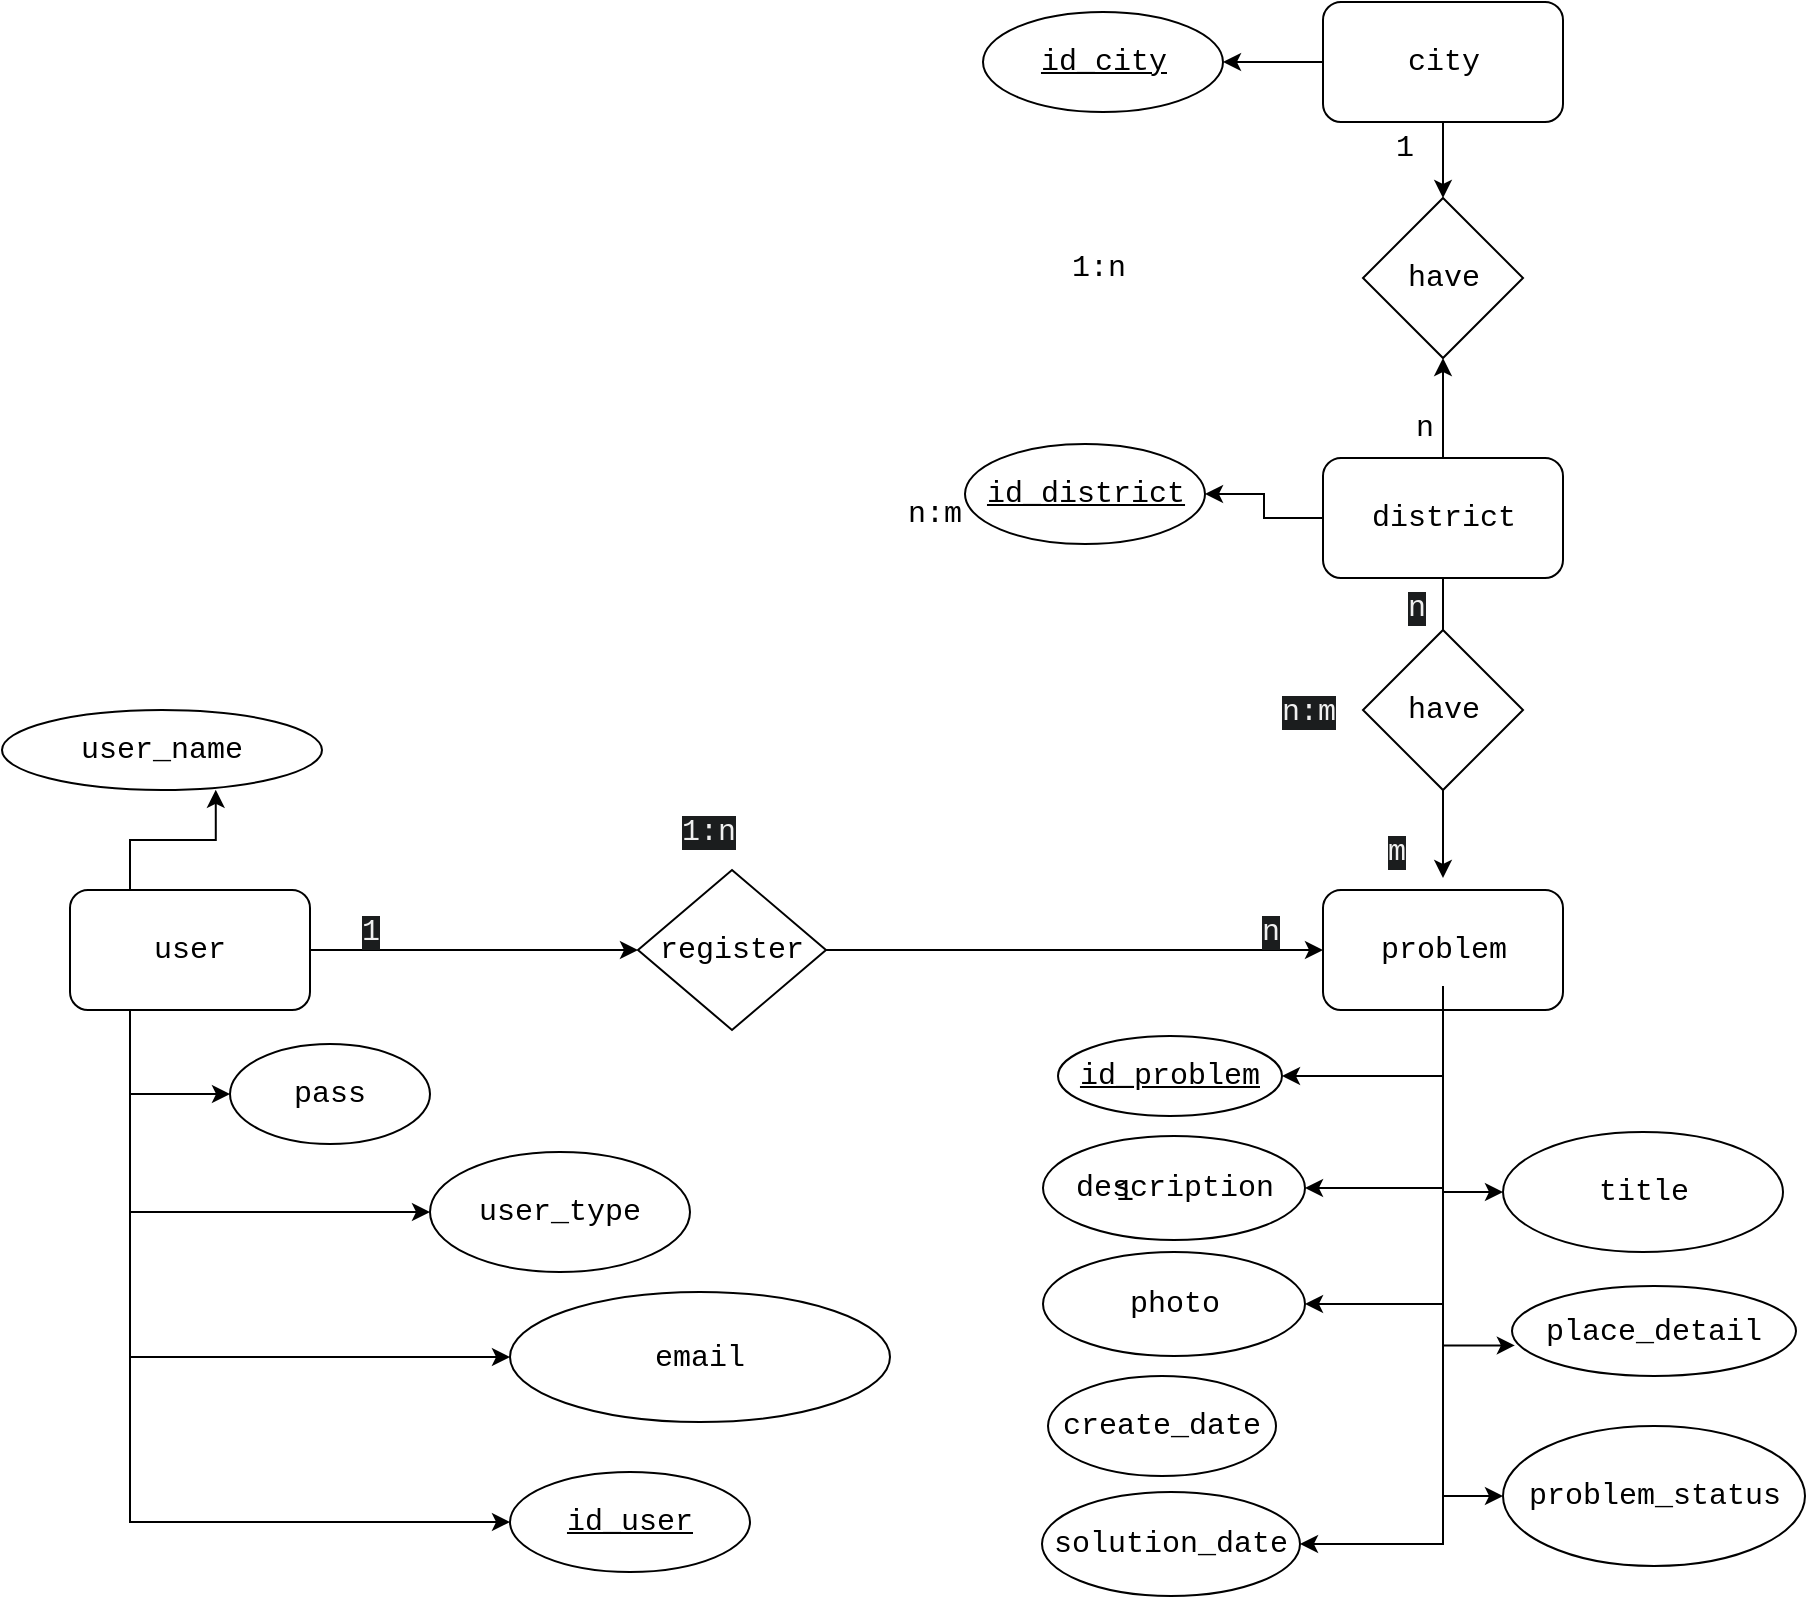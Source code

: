 <mxfile version="22.1.2" type="device" pages="2">
  <diagram name="Página-1" id="GAR4R28EWUCzNYiQtYr6">
    <mxGraphModel dx="1193" dy="843" grid="1" gridSize="10" guides="1" tooltips="1" connect="1" arrows="1" fold="1" page="1" pageScale="1" pageWidth="1169" pageHeight="827" math="0" shadow="0">
      <root>
        <mxCell id="0" />
        <mxCell id="1" parent="0" />
        <mxCell id="BLcdpZsHdNyAsSCQdywc-11" style="edgeStyle=orthogonalEdgeStyle;rounded=0;orthogonalLoop=1;jettySize=auto;html=1;entryX=0.5;entryY=0;entryDx=0;entryDy=0;" parent="1" target="BLcdpZsHdNyAsSCQdywc-34" edge="1">
          <mxGeometry relative="1" as="geometry">
            <mxPoint x="912.5" y="80" as="sourcePoint" />
            <mxPoint x="914" y="165" as="targetPoint" />
          </mxGeometry>
        </mxCell>
        <mxCell id="FmNl-kXJ-F9vlVwmfRV5-4" style="edgeStyle=orthogonalEdgeStyle;rounded=0;orthogonalLoop=1;jettySize=auto;html=1;exitX=0;exitY=0.5;exitDx=0;exitDy=0;entryX=1;entryY=0.5;entryDx=0;entryDy=0;" parent="1" source="BLcdpZsHdNyAsSCQdywc-1" target="BLcdpZsHdNyAsSCQdywc-19" edge="1">
          <mxGeometry relative="1" as="geometry">
            <mxPoint x="938.5" y="308" as="sourcePoint" />
            <mxPoint x="1120.54" y="85" as="targetPoint" />
          </mxGeometry>
        </mxCell>
        <mxCell id="BLcdpZsHdNyAsSCQdywc-1" value="district" style="rounded=1;whiteSpace=wrap;html=1;fontFamily=Courier New;fontSize=15;" parent="1" vertex="1">
          <mxGeometry x="852.5" y="248" width="120" height="60" as="geometry" />
        </mxCell>
        <mxCell id="FmNl-kXJ-F9vlVwmfRV5-9" style="edgeStyle=orthogonalEdgeStyle;rounded=0;orthogonalLoop=1;jettySize=auto;html=1;exitX=0.5;exitY=1;exitDx=0;exitDy=0;entryX=0;entryY=0.5;entryDx=0;entryDy=0;" parent="1" source="BLcdpZsHdNyAsSCQdywc-2" target="BLcdpZsHdNyAsSCQdywc-29" edge="1">
          <mxGeometry relative="1" as="geometry" />
        </mxCell>
        <mxCell id="pCOlOG4T80mEV2TOWazf-6" style="edgeStyle=orthogonalEdgeStyle;rounded=0;orthogonalLoop=1;jettySize=auto;html=1;exitX=0.5;exitY=1;exitDx=0;exitDy=0;entryX=0;entryY=0.5;entryDx=0;entryDy=0;" parent="1" source="BLcdpZsHdNyAsSCQdywc-2" target="BLcdpZsHdNyAsSCQdywc-17" edge="1">
          <mxGeometry relative="1" as="geometry" />
        </mxCell>
        <mxCell id="pCOlOG4T80mEV2TOWazf-7" style="edgeStyle=orthogonalEdgeStyle;rounded=0;orthogonalLoop=1;jettySize=auto;html=1;exitX=0.5;exitY=1;exitDx=0;exitDy=0;entryX=1;entryY=0.5;entryDx=0;entryDy=0;" parent="1" source="BLcdpZsHdNyAsSCQdywc-2" target="BLcdpZsHdNyAsSCQdywc-31" edge="1">
          <mxGeometry relative="1" as="geometry" />
        </mxCell>
        <mxCell id="pCOlOG4T80mEV2TOWazf-8" style="edgeStyle=orthogonalEdgeStyle;rounded=0;orthogonalLoop=1;jettySize=auto;html=1;exitX=0.5;exitY=1;exitDx=0;exitDy=0;entryX=1;entryY=0.5;entryDx=0;entryDy=0;" parent="1" source="BLcdpZsHdNyAsSCQdywc-2" target="BLcdpZsHdNyAsSCQdywc-15" edge="1">
          <mxGeometry relative="1" as="geometry" />
        </mxCell>
        <mxCell id="pCOlOG4T80mEV2TOWazf-9" style="edgeStyle=orthogonalEdgeStyle;rounded=0;orthogonalLoop=1;jettySize=auto;html=1;exitX=0.5;exitY=1;exitDx=0;exitDy=0;entryX=1;entryY=0.5;entryDx=0;entryDy=0;" parent="1" source="BLcdpZsHdNyAsSCQdywc-2" target="pCOlOG4T80mEV2TOWazf-1" edge="1">
          <mxGeometry relative="1" as="geometry" />
        </mxCell>
        <mxCell id="pCOlOG4T80mEV2TOWazf-10" style="edgeStyle=orthogonalEdgeStyle;rounded=0;orthogonalLoop=1;jettySize=auto;html=1;exitX=0.5;exitY=1;exitDx=0;exitDy=0;entryX=1;entryY=0.5;entryDx=0;entryDy=0;" parent="1" source="BLcdpZsHdNyAsSCQdywc-2" target="BLcdpZsHdNyAsSCQdywc-16" edge="1">
          <mxGeometry relative="1" as="geometry" />
        </mxCell>
        <mxCell id="BLcdpZsHdNyAsSCQdywc-2" value="problem" style="rounded=1;whiteSpace=wrap;html=1;fontFamily=Courier New;fontSize=15;" parent="1" vertex="1">
          <mxGeometry x="852.5" y="464" width="120" height="60" as="geometry" />
        </mxCell>
        <mxCell id="BLcdpZsHdNyAsSCQdywc-9" style="edgeStyle=orthogonalEdgeStyle;rounded=0;orthogonalLoop=1;jettySize=auto;html=1;exitX=0.25;exitY=1;exitDx=0;exitDy=0;entryX=0;entryY=0.5;entryDx=0;entryDy=0;" parent="1" source="BLcdpZsHdNyAsSCQdywc-3" target="BLcdpZsHdNyAsSCQdywc-8" edge="1">
          <mxGeometry relative="1" as="geometry" />
        </mxCell>
        <mxCell id="BLcdpZsHdNyAsSCQdywc-10" style="edgeStyle=orthogonalEdgeStyle;rounded=0;orthogonalLoop=1;jettySize=auto;html=1;exitX=1;exitY=0.5;exitDx=0;exitDy=0;entryX=0;entryY=0.5;entryDx=0;entryDy=0;" parent="1" source="BLcdpZsHdNyAsSCQdywc-35" target="BLcdpZsHdNyAsSCQdywc-2" edge="1">
          <mxGeometry relative="1" as="geometry" />
        </mxCell>
        <mxCell id="BLcdpZsHdNyAsSCQdywc-48" style="edgeStyle=orthogonalEdgeStyle;rounded=0;orthogonalLoop=1;jettySize=auto;html=1;exitX=0.25;exitY=1;exitDx=0;exitDy=0;entryX=0;entryY=0.5;entryDx=0;entryDy=0;" parent="1" source="BLcdpZsHdNyAsSCQdywc-3" target="BLcdpZsHdNyAsSCQdywc-47" edge="1">
          <mxGeometry relative="1" as="geometry" />
        </mxCell>
        <mxCell id="FmNl-kXJ-F9vlVwmfRV5-1" style="edgeStyle=orthogonalEdgeStyle;rounded=0;orthogonalLoop=1;jettySize=auto;html=1;exitX=0.25;exitY=1;exitDx=0;exitDy=0;entryX=0;entryY=0.5;entryDx=0;entryDy=0;" parent="1" source="BLcdpZsHdNyAsSCQdywc-3" target="BLcdpZsHdNyAsSCQdywc-51" edge="1">
          <mxGeometry relative="1" as="geometry" />
        </mxCell>
        <mxCell id="FmNl-kXJ-F9vlVwmfRV5-2" style="edgeStyle=orthogonalEdgeStyle;rounded=0;orthogonalLoop=1;jettySize=auto;html=1;exitX=0.25;exitY=1;exitDx=0;exitDy=0;entryX=0;entryY=0.5;entryDx=0;entryDy=0;" parent="1" source="BLcdpZsHdNyAsSCQdywc-3" target="BLcdpZsHdNyAsSCQdywc-6" edge="1">
          <mxGeometry relative="1" as="geometry" />
        </mxCell>
        <mxCell id="BLcdpZsHdNyAsSCQdywc-3" value="user" style="rounded=1;whiteSpace=wrap;html=1;fontFamily=Courier New;fontSize=15;" parent="1" vertex="1">
          <mxGeometry x="226" y="464" width="120" height="60" as="geometry" />
        </mxCell>
        <mxCell id="BLcdpZsHdNyAsSCQdywc-5" value="create_date" style="ellipse;whiteSpace=wrap;html=1;fontFamily=Courier New;fontSize=15;" parent="1" vertex="1">
          <mxGeometry x="715" y="707" width="114" height="50" as="geometry" />
        </mxCell>
        <mxCell id="BLcdpZsHdNyAsSCQdywc-6" value="pass" style="ellipse;whiteSpace=wrap;html=1;fontFamily=Courier New;fontSize=15;" parent="1" vertex="1">
          <mxGeometry x="306" y="541" width="100" height="50" as="geometry" />
        </mxCell>
        <mxCell id="BLcdpZsHdNyAsSCQdywc-7" value="user_name" style="ellipse;whiteSpace=wrap;html=1;fontFamily=Courier New;fontSize=15;" parent="1" vertex="1">
          <mxGeometry x="192" y="374" width="160" height="40" as="geometry" />
        </mxCell>
        <mxCell id="BLcdpZsHdNyAsSCQdywc-8" value="&lt;u&gt;id_user&lt;/u&gt;" style="ellipse;whiteSpace=wrap;html=1;fontFamily=Courier New;fontSize=15;" parent="1" vertex="1">
          <mxGeometry x="446" y="755" width="120" height="50" as="geometry" />
        </mxCell>
        <mxCell id="BLcdpZsHdNyAsSCQdywc-12" style="edgeStyle=orthogonalEdgeStyle;rounded=0;orthogonalLoop=1;jettySize=auto;html=1;exitX=0.25;exitY=0;exitDx=0;exitDy=0;entryX=0.668;entryY=0.997;entryDx=0;entryDy=0;entryPerimeter=0;" parent="1" source="BLcdpZsHdNyAsSCQdywc-3" edge="1" target="BLcdpZsHdNyAsSCQdywc-7">
          <mxGeometry relative="1" as="geometry">
            <mxPoint x="260" y="410" as="targetPoint" />
          </mxGeometry>
        </mxCell>
        <mxCell id="BLcdpZsHdNyAsSCQdywc-15" value="description" style="ellipse;whiteSpace=wrap;html=1;fontFamily=Courier New;fontSize=15;" parent="1" vertex="1">
          <mxGeometry x="712.5" y="587" width="131" height="52" as="geometry" />
        </mxCell>
        <mxCell id="BLcdpZsHdNyAsSCQdywc-16" value="solution_date" style="ellipse;whiteSpace=wrap;html=1;fontFamily=Courier New;fontSize=15;" parent="1" vertex="1">
          <mxGeometry x="712" y="765" width="129" height="52" as="geometry" />
        </mxCell>
        <mxCell id="BLcdpZsHdNyAsSCQdywc-17" value="title" style="ellipse;whiteSpace=wrap;html=1;fontFamily=Courier New;fontSize=15;" parent="1" vertex="1">
          <mxGeometry x="942.5" y="585" width="140" height="60" as="geometry" />
        </mxCell>
        <mxCell id="BLcdpZsHdNyAsSCQdywc-19" value="id_district" style="ellipse;whiteSpace=wrap;html=1;fontFamily=Courier New;fontSize=15;fontStyle=4" parent="1" vertex="1">
          <mxGeometry x="673.5" y="241" width="120" height="50" as="geometry" />
        </mxCell>
        <mxCell id="BLcdpZsHdNyAsSCQdywc-29" value="problem_status" style="ellipse;whiteSpace=wrap;html=1;fontFamily=Courier New;fontSize=15;" parent="1" vertex="1">
          <mxGeometry x="942.5" y="732" width="151" height="70" as="geometry" />
        </mxCell>
        <mxCell id="BLcdpZsHdNyAsSCQdywc-30" value="place_detail" style="ellipse;whiteSpace=wrap;html=1;fontFamily=Courier New;fontSize=15;" parent="1" vertex="1">
          <mxGeometry x="947" y="662" width="142" height="45" as="geometry" />
        </mxCell>
        <mxCell id="BLcdpZsHdNyAsSCQdywc-36" value="" style="edgeStyle=orthogonalEdgeStyle;rounded=0;orthogonalLoop=1;jettySize=auto;html=1;exitX=0.5;exitY=0;exitDx=0;exitDy=0;" parent="1" source="BLcdpZsHdNyAsSCQdywc-1" target="BLcdpZsHdNyAsSCQdywc-34" edge="1">
          <mxGeometry relative="1" as="geometry">
            <mxPoint x="843.5" y="265" as="sourcePoint" />
            <mxPoint x="1013.5" y="265" as="targetPoint" />
          </mxGeometry>
        </mxCell>
        <mxCell id="BLcdpZsHdNyAsSCQdywc-34" value="have" style="rhombus;whiteSpace=wrap;html=1;fontFamily=Courier New;fontSize=15;" parent="1" vertex="1">
          <mxGeometry x="872.5" y="118" width="80" height="80" as="geometry" />
        </mxCell>
        <mxCell id="BLcdpZsHdNyAsSCQdywc-41" value="1" style="text;html=1;align=center;verticalAlign=middle;resizable=0;points=[];autosize=1;strokeColor=none;fillColor=none;fontFamily=Courier New;fontSize=15;" parent="1" vertex="1">
          <mxGeometry x="737.5" y="600" width="30" height="30" as="geometry" />
        </mxCell>
        <mxCell id="BLcdpZsHdNyAsSCQdywc-42" value="n:m" style="text;html=1;align=center;verticalAlign=middle;resizable=0;points=[];autosize=1;strokeColor=none;fillColor=none;fontFamily=Courier New;fontSize=15;" parent="1" vertex="1">
          <mxGeometry x="632.5" y="261" width="50" height="30" as="geometry" />
        </mxCell>
        <mxCell id="BLcdpZsHdNyAsSCQdywc-47" value="user_type" style="ellipse;whiteSpace=wrap;html=1;fontFamily=Courier New;fontSize=15;" parent="1" vertex="1">
          <mxGeometry x="406" y="595" width="130" height="60" as="geometry" />
        </mxCell>
        <mxCell id="BLcdpZsHdNyAsSCQdywc-51" value="email" style="ellipse;whiteSpace=wrap;html=1;fontFamily=Courier New;fontSize=15;" parent="1" vertex="1">
          <mxGeometry x="446" y="665" width="190" height="65" as="geometry" />
        </mxCell>
        <mxCell id="BLcdpZsHdNyAsSCQdywc-31" value="&lt;u&gt;id_problem&lt;/u&gt;" style="ellipse;whiteSpace=wrap;html=1;fontFamily=Courier New;fontSize=15;" parent="1" vertex="1">
          <mxGeometry x="720" y="537" width="112" height="40" as="geometry" />
        </mxCell>
        <mxCell id="FmNl-kXJ-F9vlVwmfRV5-10" style="edgeStyle=orthogonalEdgeStyle;rounded=0;orthogonalLoop=1;jettySize=auto;html=1;entryX=0.01;entryY=0.66;entryDx=0;entryDy=0;entryPerimeter=0;" parent="1" target="BLcdpZsHdNyAsSCQdywc-30" edge="1">
          <mxGeometry relative="1" as="geometry">
            <mxPoint x="912.5" y="512" as="sourcePoint" />
            <Array as="points">
              <mxPoint x="912.5" y="692" />
            </Array>
          </mxGeometry>
        </mxCell>
        <mxCell id="pCOlOG4T80mEV2TOWazf-1" value="photo" style="ellipse;whiteSpace=wrap;html=1;fontFamily=Courier New;fontSize=15;" parent="1" vertex="1">
          <mxGeometry x="712.5" y="645" width="131" height="52" as="geometry" />
        </mxCell>
        <mxCell id="pCOlOG4T80mEV2TOWazf-3" style="edgeStyle=orthogonalEdgeStyle;rounded=0;orthogonalLoop=1;jettySize=auto;html=1;exitX=0;exitY=0.5;exitDx=0;exitDy=0;entryX=1;entryY=0.5;entryDx=0;entryDy=0;" parent="1" source="pCOlOG4T80mEV2TOWazf-4" target="pCOlOG4T80mEV2TOWazf-5" edge="1">
          <mxGeometry relative="1" as="geometry">
            <mxPoint x="771.5" y="5" as="sourcePoint" />
            <mxPoint x="761.5" y="95" as="targetPoint" />
          </mxGeometry>
        </mxCell>
        <mxCell id="pCOlOG4T80mEV2TOWazf-4" value="city" style="rounded=1;whiteSpace=wrap;html=1;fontFamily=Courier New;fontSize=15;" parent="1" vertex="1">
          <mxGeometry x="852.5" y="20" width="120" height="60" as="geometry" />
        </mxCell>
        <mxCell id="pCOlOG4T80mEV2TOWazf-5" value="id_city" style="ellipse;whiteSpace=wrap;html=1;fontFamily=Courier New;fontSize=15;fontStyle=4" parent="1" vertex="1">
          <mxGeometry x="682.5" y="25" width="120" height="50" as="geometry" />
        </mxCell>
        <mxCell id="pCOlOG4T80mEV2TOWazf-11" style="edgeStyle=orthogonalEdgeStyle;rounded=0;orthogonalLoop=1;jettySize=auto;html=1;exitX=0.5;exitY=1;exitDx=0;exitDy=0;entryX=0.5;entryY=-0.1;entryDx=0;entryDy=0;entryPerimeter=0;" parent="1" source="BLcdpZsHdNyAsSCQdywc-1" target="BLcdpZsHdNyAsSCQdywc-2" edge="1">
          <mxGeometry relative="1" as="geometry" />
        </mxCell>
        <mxCell id="pCOlOG4T80mEV2TOWazf-12" value="&lt;font style=&quot;font-size: 15px;&quot; face=&quot;Courier New&quot;&gt;1&lt;/font&gt;" style="text;html=1;align=center;verticalAlign=middle;resizable=0;points=[];autosize=1;strokeColor=none;fillColor=none;" parent="1" vertex="1">
          <mxGeometry x="877.5" y="78" width="30" height="30" as="geometry" />
        </mxCell>
        <mxCell id="pCOlOG4T80mEV2TOWazf-13" value="&lt;font style=&quot;font-size: 15px;&quot; face=&quot;Courier New&quot;&gt;n&lt;/font&gt;" style="text;html=1;align=center;verticalAlign=middle;resizable=0;points=[];autosize=1;strokeColor=none;fillColor=none;" parent="1" vertex="1">
          <mxGeometry x="887.5" y="218" width="30" height="30" as="geometry" />
        </mxCell>
        <mxCell id="pCOlOG4T80mEV2TOWazf-17" value="" style="edgeStyle=orthogonalEdgeStyle;rounded=0;orthogonalLoop=1;jettySize=auto;html=1;exitX=1;exitY=0.5;exitDx=0;exitDy=0;entryX=0;entryY=0.5;entryDx=0;entryDy=0;" parent="1" source="BLcdpZsHdNyAsSCQdywc-3" target="BLcdpZsHdNyAsSCQdywc-35" edge="1">
          <mxGeometry relative="1" as="geometry">
            <mxPoint x="346" y="494" as="sourcePoint" />
            <mxPoint x="853" y="494" as="targetPoint" />
          </mxGeometry>
        </mxCell>
        <mxCell id="BLcdpZsHdNyAsSCQdywc-35" value="register" style="rhombus;whiteSpace=wrap;html=1;fontFamily=Courier New;fontSize=15;" parent="1" vertex="1">
          <mxGeometry x="510" y="454" width="94" height="80" as="geometry" />
        </mxCell>
        <mxCell id="1_8PZ2_dkUsIVvEf_2Z9-1" value="&lt;font style=&quot;font-size: 15px;&quot; face=&quot;Courier New&quot;&gt;1:n&lt;/font&gt;" style="text;html=1;align=center;verticalAlign=middle;resizable=0;points=[];autosize=1;strokeColor=none;fillColor=none;" vertex="1" parent="1">
          <mxGeometry x="715" y="138" width="50" height="30" as="geometry" />
        </mxCell>
        <mxCell id="1_8PZ2_dkUsIVvEf_2Z9-3" value="have" style="rhombus;whiteSpace=wrap;html=1;fontFamily=Courier New;fontSize=15;" vertex="1" parent="1">
          <mxGeometry x="872.5" y="334" width="80" height="80" as="geometry" />
        </mxCell>
        <mxCell id="1_8PZ2_dkUsIVvEf_2Z9-5" value="&lt;span style=&quot;color: rgb(240, 240, 240); font-family: &amp;quot;Courier New&amp;quot;; font-size: 15px; font-style: normal; font-variant-ligatures: normal; font-variant-caps: normal; font-weight: 400; letter-spacing: normal; orphans: 2; text-align: center; text-indent: 0px; text-transform: none; widows: 2; word-spacing: 0px; -webkit-text-stroke-width: 0px; background-color: rgb(27, 29, 30); text-decoration-thickness: initial; text-decoration-style: initial; text-decoration-color: initial; float: none; display: inline !important;&quot;&gt;n&lt;/span&gt;" style="text;whiteSpace=wrap;html=1;" vertex="1" parent="1">
          <mxGeometry x="892.5" y="308" width="40" height="40" as="geometry" />
        </mxCell>
        <mxCell id="1_8PZ2_dkUsIVvEf_2Z9-6" value="&lt;span style=&quot;color: rgb(240, 240, 240); font-family: &amp;quot;Courier New&amp;quot;; font-size: 15px; font-style: normal; font-variant-ligatures: normal; font-variant-caps: normal; font-weight: 400; letter-spacing: normal; orphans: 2; text-align: center; text-indent: 0px; text-transform: none; widows: 2; word-spacing: 0px; -webkit-text-stroke-width: 0px; background-color: rgb(27, 29, 30); text-decoration-thickness: initial; text-decoration-style: initial; text-decoration-color: initial; float: none; display: inline !important;&quot;&gt;m&lt;/span&gt;" style="text;whiteSpace=wrap;html=1;" vertex="1" parent="1">
          <mxGeometry x="882.5" y="430" width="40" height="40" as="geometry" />
        </mxCell>
        <mxCell id="1_8PZ2_dkUsIVvEf_2Z9-7" value="&lt;span style=&quot;color: rgb(240, 240, 240); font-family: &amp;quot;Courier New&amp;quot;; font-size: 15px; font-style: normal; font-variant-ligatures: normal; font-variant-caps: normal; font-weight: 400; letter-spacing: normal; orphans: 2; text-align: center; text-indent: 0px; text-transform: none; widows: 2; word-spacing: 0px; -webkit-text-stroke-width: 0px; background-color: rgb(27, 29, 30); text-decoration-thickness: initial; text-decoration-style: initial; text-decoration-color: initial; float: none; display: inline !important;&quot;&gt;n:m&lt;/span&gt;" style="text;whiteSpace=wrap;html=1;" vertex="1" parent="1">
          <mxGeometry x="830" y="360" width="40" height="40" as="geometry" />
        </mxCell>
        <mxCell id="1_8PZ2_dkUsIVvEf_2Z9-8" value="&lt;span style=&quot;color: rgb(240, 240, 240); font-family: &amp;quot;Courier New&amp;quot;; font-size: 15px; font-style: normal; font-variant-ligatures: normal; font-variant-caps: normal; font-weight: 400; letter-spacing: normal; orphans: 2; text-align: center; text-indent: 0px; text-transform: none; widows: 2; word-spacing: 0px; -webkit-text-stroke-width: 0px; background-color: rgb(27, 29, 30); text-decoration-thickness: initial; text-decoration-style: initial; text-decoration-color: initial; float: none; display: inline !important;&quot;&gt;1&lt;/span&gt;" style="text;whiteSpace=wrap;html=1;" vertex="1" parent="1">
          <mxGeometry x="370" y="470" width="40" height="40" as="geometry" />
        </mxCell>
        <mxCell id="1_8PZ2_dkUsIVvEf_2Z9-9" value="&lt;span style=&quot;color: rgb(240, 240, 240); font-family: &amp;quot;Courier New&amp;quot;; font-size: 15px; font-style: normal; font-variant-ligatures: normal; font-variant-caps: normal; font-weight: 400; letter-spacing: normal; orphans: 2; text-align: center; text-indent: 0px; text-transform: none; widows: 2; word-spacing: 0px; -webkit-text-stroke-width: 0px; background-color: rgb(27, 29, 30); text-decoration-thickness: initial; text-decoration-style: initial; text-decoration-color: initial; float: none; display: inline !important;&quot;&gt;n&lt;/span&gt;" style="text;whiteSpace=wrap;html=1;" vertex="1" parent="1">
          <mxGeometry x="820" y="470" width="40" height="40" as="geometry" />
        </mxCell>
        <mxCell id="1_8PZ2_dkUsIVvEf_2Z9-10" value="&lt;span style=&quot;color: rgb(240, 240, 240); font-family: &amp;quot;Courier New&amp;quot;; font-size: 15px; font-style: normal; font-variant-ligatures: normal; font-variant-caps: normal; font-weight: 400; letter-spacing: normal; orphans: 2; text-align: center; text-indent: 0px; text-transform: none; widows: 2; word-spacing: 0px; -webkit-text-stroke-width: 0px; background-color: rgb(27, 29, 30); text-decoration-thickness: initial; text-decoration-style: initial; text-decoration-color: initial; float: none; display: inline !important;&quot;&gt;1:n&lt;/span&gt;" style="text;whiteSpace=wrap;html=1;" vertex="1" parent="1">
          <mxGeometry x="530" y="420" width="40" height="40" as="geometry" />
        </mxCell>
      </root>
    </mxGraphModel>
  </diagram>
  <diagram id="8pz4o5p5knSB4_9SY_7Q" name="Página-2">
    <mxGraphModel dx="954" dy="674" grid="1" gridSize="10" guides="1" tooltips="1" connect="1" arrows="1" fold="1" page="1" pageScale="1" pageWidth="827" pageHeight="1169" math="0" shadow="0">
      <root>
        <mxCell id="0" />
        <mxCell id="1" parent="0" />
        <mxCell id="dCn2HgZfOZdPRtcsAnI8-14" value="district" style="shape=table;startSize=30;container=1;collapsible=1;childLayout=tableLayout;fixedRows=1;rowLines=0;fontStyle=1;align=center;resizeLast=1;html=1;whiteSpace=wrap;fontFamily=Courier New;fontSize=15;" parent="1" vertex="1">
          <mxGeometry x="610" y="300" width="210" height="120" as="geometry" />
        </mxCell>
        <mxCell id="IVFl2d47y_IsgbFFyikV-51" value="" style="shape=tableRow;horizontal=0;startSize=0;swimlaneHead=0;swimlaneBody=0;fillColor=none;collapsible=0;dropTarget=0;points=[[0,0.5],[1,0.5]];portConstraint=eastwest;top=0;left=0;right=0;bottom=1;html=1;" parent="dCn2HgZfOZdPRtcsAnI8-14" vertex="1">
          <mxGeometry y="30" width="210" height="30" as="geometry" />
        </mxCell>
        <mxCell id="IVFl2d47y_IsgbFFyikV-52" value="&lt;font face=&quot;Courier New&quot;&gt;PK&lt;/font&gt;" style="shape=partialRectangle;connectable=0;fillColor=none;top=0;left=0;bottom=0;right=0;fontStyle=1;overflow=hidden;html=1;whiteSpace=wrap;fontSize=15;" parent="IVFl2d47y_IsgbFFyikV-51" vertex="1">
          <mxGeometry width="60" height="30" as="geometry">
            <mxRectangle width="60" height="30" as="alternateBounds" />
          </mxGeometry>
        </mxCell>
        <mxCell id="IVFl2d47y_IsgbFFyikV-53" value="&lt;font face=&quot;Courier New&quot;&gt;id_district&lt;/font&gt;" style="shape=partialRectangle;connectable=0;fillColor=none;top=0;left=0;bottom=0;right=0;align=left;spacingLeft=6;fontStyle=1;overflow=hidden;html=1;whiteSpace=wrap;fontSize=15;" parent="IVFl2d47y_IsgbFFyikV-51" vertex="1">
          <mxGeometry x="60" width="150" height="30" as="geometry">
            <mxRectangle width="150" height="30" as="alternateBounds" />
          </mxGeometry>
        </mxCell>
        <mxCell id="0sBkbebi3kNoGjMeTg1P-27" value="" style="shape=tableRow;horizontal=0;startSize=0;swimlaneHead=0;swimlaneBody=0;fillColor=none;collapsible=0;dropTarget=0;points=[[0,0.5],[1,0.5]];portConstraint=eastwest;top=0;left=0;right=0;bottom=1;html=1;" parent="dCn2HgZfOZdPRtcsAnI8-14" vertex="1">
          <mxGeometry y="60" width="210" height="30" as="geometry" />
        </mxCell>
        <mxCell id="0sBkbebi3kNoGjMeTg1P-28" value="&lt;font face=&quot;Courier New&quot;&gt;FK&lt;/font&gt;" style="shape=partialRectangle;connectable=0;fillColor=none;top=0;left=0;bottom=0;right=0;fontStyle=1;overflow=hidden;html=1;whiteSpace=wrap;fontSize=15;" parent="0sBkbebi3kNoGjMeTg1P-27" vertex="1">
          <mxGeometry width="60" height="30" as="geometry">
            <mxRectangle width="60" height="30" as="alternateBounds" />
          </mxGeometry>
        </mxCell>
        <mxCell id="0sBkbebi3kNoGjMeTg1P-29" value="&lt;font face=&quot;Courier New&quot;&gt;id_city&lt;/font&gt;" style="shape=partialRectangle;connectable=0;fillColor=none;top=0;left=0;bottom=0;right=0;align=left;spacingLeft=6;fontStyle=1;overflow=hidden;html=1;whiteSpace=wrap;fontSize=15;" parent="0sBkbebi3kNoGjMeTg1P-27" vertex="1">
          <mxGeometry x="60" width="150" height="30" as="geometry">
            <mxRectangle width="150" height="30" as="alternateBounds" />
          </mxGeometry>
        </mxCell>
        <mxCell id="A0xj03TIXSlnZQW4q2QY-1" value="" style="shape=tableRow;horizontal=0;startSize=0;swimlaneHead=0;swimlaneBody=0;fillColor=none;collapsible=0;dropTarget=0;points=[[0,0.5],[1,0.5]];portConstraint=eastwest;top=0;left=0;right=0;bottom=0;html=1;perimeterSpacing=2;" parent="dCn2HgZfOZdPRtcsAnI8-14" vertex="1">
          <mxGeometry y="90" width="210" height="30" as="geometry" />
        </mxCell>
        <mxCell id="A0xj03TIXSlnZQW4q2QY-2" value="" style="shape=partialRectangle;connectable=0;fillColor=none;top=0;left=0;bottom=0;right=0;editable=1;overflow=hidden;html=1;whiteSpace=wrap;fontFamily=Courier New;fontSize=15;" parent="A0xj03TIXSlnZQW4q2QY-1" vertex="1">
          <mxGeometry width="60" height="30" as="geometry">
            <mxRectangle width="60" height="30" as="alternateBounds" />
          </mxGeometry>
        </mxCell>
        <mxCell id="A0xj03TIXSlnZQW4q2QY-3" value="city_name" style="shape=partialRectangle;connectable=0;fillColor=none;top=0;left=0;bottom=0;right=0;align=left;spacingLeft=6;overflow=hidden;html=1;whiteSpace=wrap;fontFamily=Courier New;fontSize=15;" parent="A0xj03TIXSlnZQW4q2QY-1" vertex="1">
          <mxGeometry x="60" width="150" height="30" as="geometry">
            <mxRectangle width="150" height="30" as="alternateBounds" />
          </mxGeometry>
        </mxCell>
        <mxCell id="dCn2HgZfOZdPRtcsAnI8-27" value="problem" style="shape=table;startSize=30;container=1;collapsible=1;childLayout=tableLayout;fixedRows=1;rowLines=0;fontStyle=1;align=center;resizeLast=1;html=1;whiteSpace=wrap;fontFamily=Courier New;fontSize=15;" parent="1" vertex="1">
          <mxGeometry x="586" y="480" width="230" height="270" as="geometry" />
        </mxCell>
        <mxCell id="IVFl2d47y_IsgbFFyikV-60" value="" style="shape=tableRow;horizontal=0;startSize=0;swimlaneHead=0;swimlaneBody=0;fillColor=none;collapsible=0;dropTarget=0;points=[[0,0.5],[1,0.5]];portConstraint=eastwest;top=0;left=0;right=0;bottom=1;html=1;" parent="dCn2HgZfOZdPRtcsAnI8-27" vertex="1">
          <mxGeometry y="30" width="230" height="30" as="geometry" />
        </mxCell>
        <mxCell id="IVFl2d47y_IsgbFFyikV-61" value="&lt;font face=&quot;Courier New&quot;&gt;PK&lt;/font&gt;" style="shape=partialRectangle;connectable=0;fillColor=none;top=0;left=0;bottom=0;right=0;fontStyle=1;overflow=hidden;html=1;whiteSpace=wrap;fontSize=15;" parent="IVFl2d47y_IsgbFFyikV-60" vertex="1">
          <mxGeometry width="60" height="30" as="geometry">
            <mxRectangle width="60" height="30" as="alternateBounds" />
          </mxGeometry>
        </mxCell>
        <mxCell id="IVFl2d47y_IsgbFFyikV-62" value="&lt;font face=&quot;Courier New&quot;&gt;id_problem&lt;/font&gt;" style="shape=partialRectangle;connectable=0;fillColor=none;top=0;left=0;bottom=0;right=0;align=left;spacingLeft=6;fontStyle=5;overflow=hidden;html=1;whiteSpace=wrap;fontSize=15;" parent="IVFl2d47y_IsgbFFyikV-60" vertex="1">
          <mxGeometry x="60" width="170" height="30" as="geometry">
            <mxRectangle width="170" height="30" as="alternateBounds" />
          </mxGeometry>
        </mxCell>
        <mxCell id="dCn2HgZfOZdPRtcsAnI8-31" value="" style="shape=tableRow;horizontal=0;startSize=0;swimlaneHead=0;swimlaneBody=0;fillColor=none;collapsible=0;dropTarget=0;points=[[0,0.5],[1,0.5]];portConstraint=eastwest;top=0;left=0;right=0;bottom=1;html=1;" parent="dCn2HgZfOZdPRtcsAnI8-27" vertex="1">
          <mxGeometry y="60" width="230" height="30" as="geometry" />
        </mxCell>
        <mxCell id="dCn2HgZfOZdPRtcsAnI8-32" value="&lt;font face=&quot;Courier New&quot;&gt;FK&lt;/font&gt;" style="shape=partialRectangle;connectable=0;fillColor=none;top=0;left=0;bottom=0;right=0;fontStyle=1;overflow=hidden;html=1;whiteSpace=wrap;fontSize=15;" parent="dCn2HgZfOZdPRtcsAnI8-31" vertex="1">
          <mxGeometry width="60" height="30" as="geometry">
            <mxRectangle width="60" height="30" as="alternateBounds" />
          </mxGeometry>
        </mxCell>
        <mxCell id="dCn2HgZfOZdPRtcsAnI8-33" value="&lt;font face=&quot;Courier New&quot;&gt;id_district&lt;/font&gt;" style="shape=partialRectangle;connectable=0;fillColor=none;top=0;left=0;bottom=0;right=0;align=left;spacingLeft=6;fontStyle=5;overflow=hidden;html=1;whiteSpace=wrap;fontSize=15;" parent="dCn2HgZfOZdPRtcsAnI8-31" vertex="1">
          <mxGeometry x="60" width="170" height="30" as="geometry">
            <mxRectangle width="170" height="30" as="alternateBounds" />
          </mxGeometry>
        </mxCell>
        <mxCell id="dCn2HgZfOZdPRtcsAnI8-34" value="" style="shape=tableRow;horizontal=0;startSize=0;swimlaneHead=0;swimlaneBody=0;fillColor=none;collapsible=0;dropTarget=0;points=[[0,0.5],[1,0.5]];portConstraint=eastwest;top=0;left=0;right=0;bottom=0;html=1;" parent="dCn2HgZfOZdPRtcsAnI8-27" vertex="1">
          <mxGeometry y="90" width="230" height="30" as="geometry" />
        </mxCell>
        <mxCell id="dCn2HgZfOZdPRtcsAnI8-35" value="" style="shape=partialRectangle;connectable=0;fillColor=none;top=0;left=0;bottom=0;right=0;editable=1;overflow=hidden;html=1;whiteSpace=wrap;fontFamily=Courier New;fontSize=15;" parent="dCn2HgZfOZdPRtcsAnI8-34" vertex="1">
          <mxGeometry width="60" height="30" as="geometry">
            <mxRectangle width="60" height="30" as="alternateBounds" />
          </mxGeometry>
        </mxCell>
        <mxCell id="dCn2HgZfOZdPRtcsAnI8-36" value="title" style="shape=partialRectangle;connectable=0;fillColor=none;top=0;left=0;bottom=0;right=0;align=left;spacingLeft=6;overflow=hidden;html=1;whiteSpace=wrap;fontFamily=Courier New;fontSize=15;" parent="dCn2HgZfOZdPRtcsAnI8-34" vertex="1">
          <mxGeometry x="60" width="170" height="30" as="geometry">
            <mxRectangle width="170" height="30" as="alternateBounds" />
          </mxGeometry>
        </mxCell>
        <mxCell id="dCn2HgZfOZdPRtcsAnI8-37" value="" style="shape=tableRow;horizontal=0;startSize=0;swimlaneHead=0;swimlaneBody=0;fillColor=none;collapsible=0;dropTarget=0;points=[[0,0.5],[1,0.5]];portConstraint=eastwest;top=0;left=0;right=0;bottom=0;html=1;" parent="dCn2HgZfOZdPRtcsAnI8-27" vertex="1">
          <mxGeometry y="120" width="230" height="30" as="geometry" />
        </mxCell>
        <mxCell id="dCn2HgZfOZdPRtcsAnI8-38" value="" style="shape=partialRectangle;connectable=0;fillColor=none;top=0;left=0;bottom=0;right=0;editable=1;overflow=hidden;html=1;whiteSpace=wrap;fontFamily=Courier New;fontSize=15;" parent="dCn2HgZfOZdPRtcsAnI8-37" vertex="1">
          <mxGeometry width="60" height="30" as="geometry">
            <mxRectangle width="60" height="30" as="alternateBounds" />
          </mxGeometry>
        </mxCell>
        <mxCell id="dCn2HgZfOZdPRtcsAnI8-39" value="description" style="shape=partialRectangle;connectable=0;fillColor=none;top=0;left=0;bottom=0;right=0;align=left;spacingLeft=6;overflow=hidden;html=1;whiteSpace=wrap;fontFamily=Courier New;fontSize=15;" parent="dCn2HgZfOZdPRtcsAnI8-37" vertex="1">
          <mxGeometry x="60" width="170" height="30" as="geometry">
            <mxRectangle width="170" height="30" as="alternateBounds" />
          </mxGeometry>
        </mxCell>
        <mxCell id="0sBkbebi3kNoGjMeTg1P-1" value="" style="shape=tableRow;horizontal=0;startSize=0;swimlaneHead=0;swimlaneBody=0;fillColor=none;collapsible=0;dropTarget=0;points=[[0,0.5],[1,0.5]];portConstraint=eastwest;top=0;left=0;right=0;bottom=0;html=1;" parent="dCn2HgZfOZdPRtcsAnI8-27" vertex="1">
          <mxGeometry y="150" width="230" height="30" as="geometry" />
        </mxCell>
        <mxCell id="0sBkbebi3kNoGjMeTg1P-2" value="" style="shape=partialRectangle;connectable=0;fillColor=none;top=0;left=0;bottom=0;right=0;editable=1;overflow=hidden;html=1;whiteSpace=wrap;fontFamily=Courier New;fontSize=15;" parent="0sBkbebi3kNoGjMeTg1P-1" vertex="1">
          <mxGeometry width="60" height="30" as="geometry">
            <mxRectangle width="60" height="30" as="alternateBounds" />
          </mxGeometry>
        </mxCell>
        <mxCell id="0sBkbebi3kNoGjMeTg1P-3" value="create_date" style="shape=partialRectangle;connectable=0;fillColor=none;top=0;left=0;bottom=0;right=0;align=left;spacingLeft=6;overflow=hidden;html=1;whiteSpace=wrap;fontFamily=Courier New;fontSize=15;" parent="0sBkbebi3kNoGjMeTg1P-1" vertex="1">
          <mxGeometry x="60" width="170" height="30" as="geometry">
            <mxRectangle width="170" height="30" as="alternateBounds" />
          </mxGeometry>
        </mxCell>
        <mxCell id="IVFl2d47y_IsgbFFyikV-85" value="" style="shape=tableRow;horizontal=0;startSize=0;swimlaneHead=0;swimlaneBody=0;fillColor=none;collapsible=0;dropTarget=0;points=[[0,0.5],[1,0.5]];portConstraint=eastwest;top=0;left=0;right=0;bottom=0;html=1;" parent="dCn2HgZfOZdPRtcsAnI8-27" vertex="1">
          <mxGeometry y="180" width="230" height="30" as="geometry" />
        </mxCell>
        <mxCell id="IVFl2d47y_IsgbFFyikV-86" value="" style="shape=partialRectangle;connectable=0;fillColor=none;top=0;left=0;bottom=0;right=0;editable=1;overflow=hidden;html=1;whiteSpace=wrap;fontFamily=Courier New;fontSize=15;" parent="IVFl2d47y_IsgbFFyikV-85" vertex="1">
          <mxGeometry width="60" height="30" as="geometry">
            <mxRectangle width="60" height="30" as="alternateBounds" />
          </mxGeometry>
        </mxCell>
        <mxCell id="IVFl2d47y_IsgbFFyikV-87" value="solution_date" style="shape=partialRectangle;connectable=0;fillColor=none;top=0;left=0;bottom=0;right=0;align=left;spacingLeft=6;overflow=hidden;html=1;whiteSpace=wrap;fontFamily=Courier New;fontSize=15;" parent="IVFl2d47y_IsgbFFyikV-85" vertex="1">
          <mxGeometry x="60" width="170" height="30" as="geometry">
            <mxRectangle width="170" height="30" as="alternateBounds" />
          </mxGeometry>
        </mxCell>
        <mxCell id="IVFl2d47y_IsgbFFyikV-57" value="" style="shape=tableRow;horizontal=0;startSize=0;swimlaneHead=0;swimlaneBody=0;fillColor=none;collapsible=0;dropTarget=0;points=[[0,0.5],[1,0.5]];portConstraint=eastwest;top=0;left=0;right=0;bottom=0;html=1;" parent="dCn2HgZfOZdPRtcsAnI8-27" vertex="1">
          <mxGeometry y="210" width="230" height="30" as="geometry" />
        </mxCell>
        <mxCell id="IVFl2d47y_IsgbFFyikV-58" value="" style="shape=partialRectangle;connectable=0;fillColor=none;top=0;left=0;bottom=0;right=0;editable=1;overflow=hidden;html=1;whiteSpace=wrap;fontFamily=Courier New;fontSize=15;" parent="IVFl2d47y_IsgbFFyikV-57" vertex="1">
          <mxGeometry width="60" height="30" as="geometry">
            <mxRectangle width="60" height="30" as="alternateBounds" />
          </mxGeometry>
        </mxCell>
        <mxCell id="IVFl2d47y_IsgbFFyikV-59" value="photo" style="shape=partialRectangle;connectable=0;fillColor=none;top=0;left=0;bottom=0;right=0;align=left;spacingLeft=6;overflow=hidden;html=1;whiteSpace=wrap;fontFamily=Courier New;fontSize=15;" parent="IVFl2d47y_IsgbFFyikV-57" vertex="1">
          <mxGeometry x="60" width="170" height="30" as="geometry">
            <mxRectangle width="170" height="30" as="alternateBounds" />
          </mxGeometry>
        </mxCell>
        <mxCell id="IVFl2d47y_IsgbFFyikV-67" value="" style="shape=tableRow;horizontal=0;startSize=0;swimlaneHead=0;swimlaneBody=0;fillColor=none;collapsible=0;dropTarget=0;points=[[0,0.5],[1,0.5]];portConstraint=eastwest;top=0;left=0;right=0;bottom=0;html=1;" parent="dCn2HgZfOZdPRtcsAnI8-27" vertex="1">
          <mxGeometry y="240" width="230" height="30" as="geometry" />
        </mxCell>
        <mxCell id="IVFl2d47y_IsgbFFyikV-68" value="" style="shape=partialRectangle;connectable=0;fillColor=none;top=0;left=0;bottom=0;right=0;editable=1;overflow=hidden;html=1;whiteSpace=wrap;fontFamily=Courier New;fontSize=15;" parent="IVFl2d47y_IsgbFFyikV-67" vertex="1">
          <mxGeometry width="60" height="30" as="geometry">
            <mxRectangle width="60" height="30" as="alternateBounds" />
          </mxGeometry>
        </mxCell>
        <mxCell id="IVFl2d47y_IsgbFFyikV-69" value="place_detail" style="shape=partialRectangle;connectable=0;fillColor=none;top=0;left=0;bottom=0;right=0;align=left;spacingLeft=6;overflow=hidden;html=1;whiteSpace=wrap;fontFamily=Courier New;fontSize=15;" parent="IVFl2d47y_IsgbFFyikV-67" vertex="1">
          <mxGeometry x="60" width="170" height="30" as="geometry">
            <mxRectangle width="170" height="30" as="alternateBounds" />
          </mxGeometry>
        </mxCell>
        <mxCell id="dCn2HgZfOZdPRtcsAnI8-40" value="user" style="shape=table;startSize=30;container=1;collapsible=1;childLayout=tableLayout;fixedRows=1;rowLines=0;fontStyle=1;align=center;resizeLast=1;html=1;whiteSpace=wrap;fontFamily=Courier New;fontSize=15;" parent="1" vertex="1">
          <mxGeometry x="230" y="480" width="240" height="240" as="geometry" />
        </mxCell>
        <mxCell id="dCn2HgZfOZdPRtcsAnI8-44" value="" style="shape=tableRow;horizontal=0;startSize=0;swimlaneHead=0;swimlaneBody=0;fillColor=none;collapsible=0;dropTarget=0;points=[[0,0.5],[1,0.5]];portConstraint=eastwest;top=0;left=0;right=0;bottom=1;html=1;" parent="dCn2HgZfOZdPRtcsAnI8-40" vertex="1">
          <mxGeometry y="30" width="240" height="30" as="geometry" />
        </mxCell>
        <mxCell id="dCn2HgZfOZdPRtcsAnI8-45" value="&lt;font face=&quot;Courier New&quot;&gt;PK&lt;/font&gt;" style="shape=partialRectangle;connectable=0;fillColor=none;top=0;left=0;bottom=0;right=0;fontStyle=1;overflow=hidden;html=1;whiteSpace=wrap;fontSize=15;" parent="dCn2HgZfOZdPRtcsAnI8-44" vertex="1">
          <mxGeometry width="60" height="30" as="geometry">
            <mxRectangle width="60" height="30" as="alternateBounds" />
          </mxGeometry>
        </mxCell>
        <mxCell id="dCn2HgZfOZdPRtcsAnI8-46" value="&lt;font face=&quot;Courier New&quot;&gt;id_user&lt;/font&gt;" style="shape=partialRectangle;connectable=0;fillColor=none;top=0;left=0;bottom=0;right=0;align=left;spacingLeft=6;fontStyle=5;overflow=hidden;html=1;whiteSpace=wrap;fontSize=15;" parent="dCn2HgZfOZdPRtcsAnI8-44" vertex="1">
          <mxGeometry x="60" width="180" height="30" as="geometry">
            <mxRectangle width="180" height="30" as="alternateBounds" />
          </mxGeometry>
        </mxCell>
        <mxCell id="dCn2HgZfOZdPRtcsAnI8-47" value="" style="shape=tableRow;horizontal=0;startSize=0;swimlaneHead=0;swimlaneBody=0;fillColor=none;collapsible=0;dropTarget=0;points=[[0,0.5],[1,0.5]];portConstraint=eastwest;top=0;left=0;right=0;bottom=0;html=1;" parent="dCn2HgZfOZdPRtcsAnI8-40" vertex="1">
          <mxGeometry y="60" width="240" height="30" as="geometry" />
        </mxCell>
        <mxCell id="dCn2HgZfOZdPRtcsAnI8-48" value="" style="shape=partialRectangle;connectable=0;fillColor=none;top=0;left=0;bottom=0;right=0;editable=1;overflow=hidden;html=1;whiteSpace=wrap;fontFamily=Courier New;fontSize=15;" parent="dCn2HgZfOZdPRtcsAnI8-47" vertex="1">
          <mxGeometry width="60" height="30" as="geometry">
            <mxRectangle width="60" height="30" as="alternateBounds" />
          </mxGeometry>
        </mxCell>
        <mxCell id="dCn2HgZfOZdPRtcsAnI8-49" value="user_name" style="shape=partialRectangle;connectable=0;fillColor=none;top=0;left=0;bottom=0;right=0;align=left;spacingLeft=6;overflow=hidden;html=1;whiteSpace=wrap;fontFamily=Courier New;fontSize=15;" parent="dCn2HgZfOZdPRtcsAnI8-47" vertex="1">
          <mxGeometry x="60" width="180" height="30" as="geometry">
            <mxRectangle width="180" height="30" as="alternateBounds" />
          </mxGeometry>
        </mxCell>
        <mxCell id="VHcdEWyOoPKD9jFSE-ge-16" value="" style="shape=tableRow;horizontal=0;startSize=0;swimlaneHead=0;swimlaneBody=0;fillColor=none;collapsible=0;dropTarget=0;points=[[0,0.5],[1,0.5]];portConstraint=eastwest;top=0;left=0;right=0;bottom=0;html=1;" parent="dCn2HgZfOZdPRtcsAnI8-40" vertex="1">
          <mxGeometry y="90" width="240" height="30" as="geometry" />
        </mxCell>
        <mxCell id="VHcdEWyOoPKD9jFSE-ge-17" value="" style="shape=partialRectangle;connectable=0;fillColor=none;top=0;left=0;bottom=0;right=0;editable=1;overflow=hidden;html=1;whiteSpace=wrap;fontFamily=Courier New;fontSize=15;" parent="VHcdEWyOoPKD9jFSE-ge-16" vertex="1">
          <mxGeometry width="60" height="30" as="geometry">
            <mxRectangle width="60" height="30" as="alternateBounds" />
          </mxGeometry>
        </mxCell>
        <mxCell id="VHcdEWyOoPKD9jFSE-ge-18" value="pass" style="shape=partialRectangle;connectable=0;fillColor=none;top=0;left=0;bottom=0;right=0;align=left;spacingLeft=6;overflow=hidden;html=1;whiteSpace=wrap;fontFamily=Courier New;fontSize=15;" parent="VHcdEWyOoPKD9jFSE-ge-16" vertex="1">
          <mxGeometry x="60" width="180" height="30" as="geometry">
            <mxRectangle width="180" height="30" as="alternateBounds" />
          </mxGeometry>
        </mxCell>
        <mxCell id="VHcdEWyOoPKD9jFSE-ge-10" value="" style="shape=tableRow;horizontal=0;startSize=0;swimlaneHead=0;swimlaneBody=0;fillColor=none;collapsible=0;dropTarget=0;points=[[0,0.5],[1,0.5]];portConstraint=eastwest;top=0;left=0;right=0;bottom=0;html=1;" parent="dCn2HgZfOZdPRtcsAnI8-40" vertex="1">
          <mxGeometry y="120" width="240" height="30" as="geometry" />
        </mxCell>
        <mxCell id="VHcdEWyOoPKD9jFSE-ge-11" value="" style="shape=partialRectangle;connectable=0;fillColor=none;top=0;left=0;bottom=0;right=0;editable=1;overflow=hidden;html=1;whiteSpace=wrap;fontFamily=Courier New;fontSize=15;" parent="VHcdEWyOoPKD9jFSE-ge-10" vertex="1">
          <mxGeometry width="60" height="30" as="geometry">
            <mxRectangle width="60" height="30" as="alternateBounds" />
          </mxGeometry>
        </mxCell>
        <mxCell id="VHcdEWyOoPKD9jFSE-ge-12" value="user_type" style="shape=partialRectangle;connectable=0;fillColor=none;top=0;left=0;bottom=0;right=0;align=left;spacingLeft=6;overflow=hidden;html=1;whiteSpace=wrap;fontFamily=Courier New;fontSize=15;" parent="VHcdEWyOoPKD9jFSE-ge-10" vertex="1">
          <mxGeometry x="60" width="180" height="30" as="geometry">
            <mxRectangle width="180" height="30" as="alternateBounds" />
          </mxGeometry>
        </mxCell>
        <mxCell id="VHcdEWyOoPKD9jFSE-ge-13" value="" style="shape=tableRow;horizontal=0;startSize=0;swimlaneHead=0;swimlaneBody=0;fillColor=none;collapsible=0;dropTarget=0;points=[[0,0.5],[1,0.5]];portConstraint=eastwest;top=0;left=0;right=0;bottom=0;html=1;" parent="dCn2HgZfOZdPRtcsAnI8-40" vertex="1">
          <mxGeometry y="150" width="240" height="30" as="geometry" />
        </mxCell>
        <mxCell id="VHcdEWyOoPKD9jFSE-ge-14" value="" style="shape=partialRectangle;connectable=0;fillColor=none;top=0;left=0;bottom=0;right=0;editable=1;overflow=hidden;html=1;whiteSpace=wrap;fontFamily=Courier New;fontSize=15;" parent="VHcdEWyOoPKD9jFSE-ge-13" vertex="1">
          <mxGeometry width="60" height="30" as="geometry">
            <mxRectangle width="60" height="30" as="alternateBounds" />
          </mxGeometry>
        </mxCell>
        <mxCell id="VHcdEWyOoPKD9jFSE-ge-15" value="email" style="shape=partialRectangle;connectable=0;fillColor=none;top=0;left=0;bottom=0;right=0;align=left;spacingLeft=6;overflow=hidden;html=1;whiteSpace=wrap;fontFamily=Courier New;fontSize=15;" parent="VHcdEWyOoPKD9jFSE-ge-13" vertex="1">
          <mxGeometry x="60" width="180" height="30" as="geometry">
            <mxRectangle width="180" height="30" as="alternateBounds" />
          </mxGeometry>
        </mxCell>
        <mxCell id="IVFl2d47y_IsgbFFyikV-54" value="" style="shape=tableRow;horizontal=0;startSize=0;swimlaneHead=0;swimlaneBody=0;fillColor=none;collapsible=0;dropTarget=0;points=[[0,0.5],[1,0.5]];portConstraint=eastwest;top=0;left=0;right=0;bottom=0;html=1;" parent="dCn2HgZfOZdPRtcsAnI8-40" vertex="1">
          <mxGeometry y="180" width="240" height="30" as="geometry" />
        </mxCell>
        <mxCell id="IVFl2d47y_IsgbFFyikV-55" value="" style="shape=partialRectangle;connectable=0;fillColor=none;top=0;left=0;bottom=0;right=0;editable=1;overflow=hidden;html=1;whiteSpace=wrap;fontFamily=Courier New;fontSize=15;" parent="IVFl2d47y_IsgbFFyikV-54" vertex="1">
          <mxGeometry width="60" height="30" as="geometry">
            <mxRectangle width="60" height="30" as="alternateBounds" />
          </mxGeometry>
        </mxCell>
        <mxCell id="IVFl2d47y_IsgbFFyikV-56" value="create_date" style="shape=partialRectangle;connectable=0;fillColor=none;top=0;left=0;bottom=0;right=0;align=left;spacingLeft=6;overflow=hidden;html=1;whiteSpace=wrap;fontFamily=Courier New;fontSize=15;" parent="IVFl2d47y_IsgbFFyikV-54" vertex="1">
          <mxGeometry x="60" width="180" height="30" as="geometry">
            <mxRectangle width="180" height="30" as="alternateBounds" />
          </mxGeometry>
        </mxCell>
        <mxCell id="0sBkbebi3kNoGjMeTg1P-24" value="" style="shape=tableRow;horizontal=0;startSize=0;swimlaneHead=0;swimlaneBody=0;fillColor=none;collapsible=0;dropTarget=0;points=[[0,0.5],[1,0.5]];portConstraint=eastwest;top=0;left=0;right=0;bottom=0;html=1;" parent="dCn2HgZfOZdPRtcsAnI8-40" vertex="1">
          <mxGeometry y="210" width="240" height="30" as="geometry" />
        </mxCell>
        <mxCell id="0sBkbebi3kNoGjMeTg1P-25" value="" style="shape=partialRectangle;connectable=0;fillColor=none;top=0;left=0;bottom=0;right=0;editable=1;overflow=hidden;html=1;whiteSpace=wrap;fontFamily=Courier New;fontSize=15;" parent="0sBkbebi3kNoGjMeTg1P-24" vertex="1">
          <mxGeometry width="60" height="30" as="geometry">
            <mxRectangle width="60" height="30" as="alternateBounds" />
          </mxGeometry>
        </mxCell>
        <mxCell id="0sBkbebi3kNoGjMeTg1P-26" value="recovery_code" style="shape=partialRectangle;connectable=0;fillColor=none;top=0;left=0;bottom=0;right=0;align=left;spacingLeft=6;overflow=hidden;html=1;whiteSpace=wrap;fontFamily=Courier New;fontSize=15;" parent="0sBkbebi3kNoGjMeTg1P-24" vertex="1">
          <mxGeometry x="60" width="180" height="30" as="geometry">
            <mxRectangle width="180" height="30" as="alternateBounds" />
          </mxGeometry>
        </mxCell>
        <mxCell id="IVFl2d47y_IsgbFFyikV-1" value="city" style="shape=table;startSize=30;container=1;collapsible=1;childLayout=tableLayout;fixedRows=1;rowLines=0;fontStyle=1;align=center;resizeLast=1;html=1;whiteSpace=wrap;fontFamily=Courier New;fontSize=15;" parent="1" vertex="1">
          <mxGeometry x="580" y="160" width="240" height="100" as="geometry" />
        </mxCell>
        <mxCell id="IVFl2d47y_IsgbFFyikV-5" value="" style="shape=tableRow;horizontal=0;startSize=0;swimlaneHead=0;swimlaneBody=0;fillColor=none;collapsible=0;dropTarget=0;points=[[0,0.5],[1,0.5]];portConstraint=eastwest;top=0;left=0;right=0;bottom=1;html=1;" parent="IVFl2d47y_IsgbFFyikV-1" vertex="1">
          <mxGeometry y="30" width="240" height="30" as="geometry" />
        </mxCell>
        <mxCell id="IVFl2d47y_IsgbFFyikV-6" value="&lt;font face=&quot;Courier New&quot;&gt;PK&lt;/font&gt;" style="shape=partialRectangle;connectable=0;fillColor=none;top=0;left=0;bottom=0;right=0;fontStyle=1;overflow=hidden;html=1;whiteSpace=wrap;fontSize=15;" parent="IVFl2d47y_IsgbFFyikV-5" vertex="1">
          <mxGeometry width="60" height="30" as="geometry">
            <mxRectangle width="60" height="30" as="alternateBounds" />
          </mxGeometry>
        </mxCell>
        <mxCell id="IVFl2d47y_IsgbFFyikV-7" value="&lt;font face=&quot;Courier New&quot;&gt;id_city&lt;/font&gt;" style="shape=partialRectangle;connectable=0;fillColor=none;top=0;left=0;bottom=0;right=0;align=left;spacingLeft=6;fontStyle=1;overflow=hidden;html=1;whiteSpace=wrap;fontSize=15;" parent="IVFl2d47y_IsgbFFyikV-5" vertex="1">
          <mxGeometry x="60" width="180" height="30" as="geometry">
            <mxRectangle width="180" height="30" as="alternateBounds" />
          </mxGeometry>
        </mxCell>
        <mxCell id="IVFl2d47y_IsgbFFyikV-8" value="" style="shape=tableRow;horizontal=0;startSize=0;swimlaneHead=0;swimlaneBody=0;fillColor=none;collapsible=0;dropTarget=0;points=[[0,0.5],[1,0.5]];portConstraint=eastwest;top=0;left=0;right=0;bottom=0;html=1;" parent="IVFl2d47y_IsgbFFyikV-1" vertex="1">
          <mxGeometry y="60" width="240" height="30" as="geometry" />
        </mxCell>
        <mxCell id="IVFl2d47y_IsgbFFyikV-9" value="" style="shape=partialRectangle;connectable=0;fillColor=none;top=0;left=0;bottom=0;right=0;editable=1;overflow=hidden;html=1;whiteSpace=wrap;fontFamily=Courier New;fontSize=15;" parent="IVFl2d47y_IsgbFFyikV-8" vertex="1">
          <mxGeometry width="60" height="30" as="geometry">
            <mxRectangle width="60" height="30" as="alternateBounds" />
          </mxGeometry>
        </mxCell>
        <mxCell id="IVFl2d47y_IsgbFFyikV-10" value="city_name" style="shape=partialRectangle;connectable=0;fillColor=none;top=0;left=0;bottom=0;right=0;align=left;spacingLeft=6;overflow=hidden;html=1;whiteSpace=wrap;fontFamily=Courier New;fontSize=15;" parent="IVFl2d47y_IsgbFFyikV-8" vertex="1">
          <mxGeometry x="60" width="180" height="30" as="geometry">
            <mxRectangle width="180" height="30" as="alternateBounds" />
          </mxGeometry>
        </mxCell>
        <mxCell id="IVFl2d47y_IsgbFFyikV-63" style="edgeStyle=orthogonalEdgeStyle;rounded=0;orthogonalLoop=1;jettySize=auto;html=1;exitX=0.5;exitY=1;exitDx=0;exitDy=0;entryX=0.458;entryY=-0.004;entryDx=0;entryDy=0;entryPerimeter=0;" parent="1" source="IVFl2d47y_IsgbFFyikV-1" target="dCn2HgZfOZdPRtcsAnI8-14" edge="1">
          <mxGeometry relative="1" as="geometry" />
        </mxCell>
        <mxCell id="IVFl2d47y_IsgbFFyikV-104" style="edgeStyle=orthogonalEdgeStyle;rounded=0;orthogonalLoop=1;jettySize=auto;html=1;exitX=0.5;exitY=0;exitDx=0;exitDy=0;entryX=0.292;entryY=1.005;entryDx=0;entryDy=0;entryPerimeter=0;" parent="1" source="IVFl2d47y_IsgbFFyikV-88" target="0sBkbebi3kNoGjMeTg1P-24" edge="1">
          <mxGeometry relative="1" as="geometry">
            <mxPoint x="300" y="730" as="targetPoint" />
          </mxGeometry>
        </mxCell>
        <mxCell id="IVFl2d47y_IsgbFFyikV-88" value="denunciar_problema" style="shape=table;startSize=30;container=1;collapsible=1;childLayout=tableLayout;fixedRows=1;rowLines=0;fontStyle=1;align=center;resizeLast=1;html=1;whiteSpace=wrap;fontFamily=Courier New;fontSize=15;" parent="1" vertex="1">
          <mxGeometry x="483" y="830" width="250" height="150" as="geometry" />
        </mxCell>
        <mxCell id="IVFl2d47y_IsgbFFyikV-95" value="" style="shape=tableRow;horizontal=0;startSize=0;swimlaneHead=0;swimlaneBody=0;fillColor=none;collapsible=0;dropTarget=0;points=[[0,0.5],[1,0.5]];portConstraint=eastwest;top=0;left=0;right=0;bottom=1;html=1;" parent="IVFl2d47y_IsgbFFyikV-88" vertex="1">
          <mxGeometry y="30" width="250" height="30" as="geometry" />
        </mxCell>
        <mxCell id="IVFl2d47y_IsgbFFyikV-96" value="&lt;font face=&quot;Courier New&quot;&gt;FK&lt;/font&gt;" style="shape=partialRectangle;connectable=0;fillColor=none;top=0;left=0;bottom=0;right=0;fontStyle=1;overflow=hidden;html=1;whiteSpace=wrap;fontSize=15;" parent="IVFl2d47y_IsgbFFyikV-95" vertex="1">
          <mxGeometry width="60" height="30" as="geometry">
            <mxRectangle width="60" height="30" as="alternateBounds" />
          </mxGeometry>
        </mxCell>
        <mxCell id="IVFl2d47y_IsgbFFyikV-97" value="&lt;font face=&quot;Courier New&quot;&gt;id_problem&lt;/font&gt;" style="shape=partialRectangle;connectable=0;fillColor=none;top=0;left=0;bottom=0;right=0;align=left;spacingLeft=6;fontStyle=1;overflow=hidden;html=1;whiteSpace=wrap;fontSize=15;" parent="IVFl2d47y_IsgbFFyikV-95" vertex="1">
          <mxGeometry x="60" width="190" height="30" as="geometry">
            <mxRectangle width="190" height="30" as="alternateBounds" />
          </mxGeometry>
        </mxCell>
        <mxCell id="IVFl2d47y_IsgbFFyikV-89" value="" style="shape=tableRow;horizontal=0;startSize=0;swimlaneHead=0;swimlaneBody=0;fillColor=none;collapsible=0;dropTarget=0;points=[[0,0.5],[1,0.5]];portConstraint=eastwest;top=0;left=0;right=0;bottom=0;html=1;fontFamily=Courier New;fontSize=15;" parent="IVFl2d47y_IsgbFFyikV-88" vertex="1">
          <mxGeometry y="60" width="250" height="30" as="geometry" />
        </mxCell>
        <mxCell id="IVFl2d47y_IsgbFFyikV-90" value="PK" style="shape=partialRectangle;connectable=0;fillColor=none;top=0;left=0;bottom=0;right=0;fontStyle=1;overflow=hidden;html=1;whiteSpace=wrap;fontFamily=Courier New;fontSize=15;" parent="IVFl2d47y_IsgbFFyikV-89" vertex="1">
          <mxGeometry width="60" height="30" as="geometry">
            <mxRectangle width="60" height="30" as="alternateBounds" />
          </mxGeometry>
        </mxCell>
        <mxCell id="IVFl2d47y_IsgbFFyikV-91" value="district_name" style="shape=partialRectangle;connectable=0;fillColor=none;top=0;left=0;bottom=0;right=0;align=left;spacingLeft=6;fontStyle=5;overflow=hidden;html=1;whiteSpace=wrap;fontFamily=Courier New;fontSize=15;" parent="IVFl2d47y_IsgbFFyikV-89" vertex="1">
          <mxGeometry x="60" width="190" height="30" as="geometry">
            <mxRectangle width="190" height="30" as="alternateBounds" />
          </mxGeometry>
        </mxCell>
        <mxCell id="IVFl2d47y_IsgbFFyikV-92" value="" style="shape=tableRow;horizontal=0;startSize=0;swimlaneHead=0;swimlaneBody=0;fillColor=none;collapsible=0;dropTarget=0;points=[[0,0.5],[1,0.5]];portConstraint=eastwest;top=0;left=0;right=0;bottom=1;html=1;" parent="IVFl2d47y_IsgbFFyikV-88" vertex="1">
          <mxGeometry y="90" width="250" height="30" as="geometry" />
        </mxCell>
        <mxCell id="IVFl2d47y_IsgbFFyikV-93" value="&lt;font face=&quot;Courier New&quot;&gt;FK&lt;/font&gt;" style="shape=partialRectangle;connectable=0;fillColor=none;top=0;left=0;bottom=0;right=0;fontStyle=1;overflow=hidden;html=1;whiteSpace=wrap;fontSize=15;" parent="IVFl2d47y_IsgbFFyikV-92" vertex="1">
          <mxGeometry width="60" height="30" as="geometry">
            <mxRectangle width="60" height="30" as="alternateBounds" />
          </mxGeometry>
        </mxCell>
        <mxCell id="IVFl2d47y_IsgbFFyikV-94" value="&lt;font face=&quot;Courier New&quot;&gt;user_name&lt;/font&gt;" style="shape=partialRectangle;connectable=0;fillColor=none;top=0;left=0;bottom=0;right=0;align=left;spacingLeft=6;fontStyle=1;overflow=hidden;html=1;whiteSpace=wrap;fontSize=15;" parent="IVFl2d47y_IsgbFFyikV-92" vertex="1">
          <mxGeometry x="60" width="190" height="30" as="geometry">
            <mxRectangle width="190" height="30" as="alternateBounds" />
          </mxGeometry>
        </mxCell>
        <mxCell id="IVFl2d47y_IsgbFFyikV-101" value="" style="shape=tableRow;horizontal=0;startSize=0;swimlaneHead=0;swimlaneBody=0;fillColor=none;collapsible=0;dropTarget=0;points=[[0,0.5],[1,0.5]];portConstraint=eastwest;top=0;left=0;right=0;bottom=0;html=1;" parent="IVFl2d47y_IsgbFFyikV-88" vertex="1">
          <mxGeometry y="120" width="250" height="30" as="geometry" />
        </mxCell>
        <mxCell id="IVFl2d47y_IsgbFFyikV-102" value="" style="shape=partialRectangle;connectable=0;fillColor=none;top=0;left=0;bottom=0;right=0;editable=1;overflow=hidden;html=1;whiteSpace=wrap;fontFamily=Courier New;fontSize=15;" parent="IVFl2d47y_IsgbFFyikV-101" vertex="1">
          <mxGeometry width="60" height="30" as="geometry">
            <mxRectangle width="60" height="30" as="alternateBounds" />
          </mxGeometry>
        </mxCell>
        <mxCell id="IVFl2d47y_IsgbFFyikV-103" value="report_date" style="shape=partialRectangle;connectable=0;fillColor=none;top=0;left=0;bottom=0;right=0;align=left;spacingLeft=6;overflow=hidden;html=1;whiteSpace=wrap;fontFamily=Courier New;fontSize=15;" parent="IVFl2d47y_IsgbFFyikV-101" vertex="1">
          <mxGeometry x="60" width="190" height="30" as="geometry">
            <mxRectangle width="190" height="30" as="alternateBounds" />
          </mxGeometry>
        </mxCell>
        <mxCell id="0sBkbebi3kNoGjMeTg1P-32" style="edgeStyle=orthogonalEdgeStyle;rounded=0;orthogonalLoop=1;jettySize=auto;html=1;exitX=0.5;exitY=0;exitDx=0;exitDy=0;entryX=0.648;entryY=1;entryDx=0;entryDy=0;entryPerimeter=0;" parent="1" source="IVFl2d47y_IsgbFFyikV-88" target="IVFl2d47y_IsgbFFyikV-67" edge="1">
          <mxGeometry relative="1" as="geometry" />
        </mxCell>
        <mxCell id="0sBkbebi3kNoGjMeTg1P-33" style="edgeStyle=orthogonalEdgeStyle;rounded=0;orthogonalLoop=1;jettySize=auto;html=1;exitX=1;exitY=0.5;exitDx=0;exitDy=0;" parent="1" source="VHcdEWyOoPKD9jFSE-ge-16" target="dCn2HgZfOZdPRtcsAnI8-34" edge="1">
          <mxGeometry relative="1" as="geometry" />
        </mxCell>
        <mxCell id="pbRUydS0OcypU-UDQOR1-1" style="edgeStyle=orthogonalEdgeStyle;rounded=0;orthogonalLoop=1;jettySize=auto;html=1;exitX=0.439;exitY=0.941;exitDx=0;exitDy=0;exitPerimeter=0;" edge="1" parent="1" source="A0xj03TIXSlnZQW4q2QY-1" target="dCn2HgZfOZdPRtcsAnI8-27">
          <mxGeometry relative="1" as="geometry" />
        </mxCell>
      </root>
    </mxGraphModel>
  </diagram>
</mxfile>

